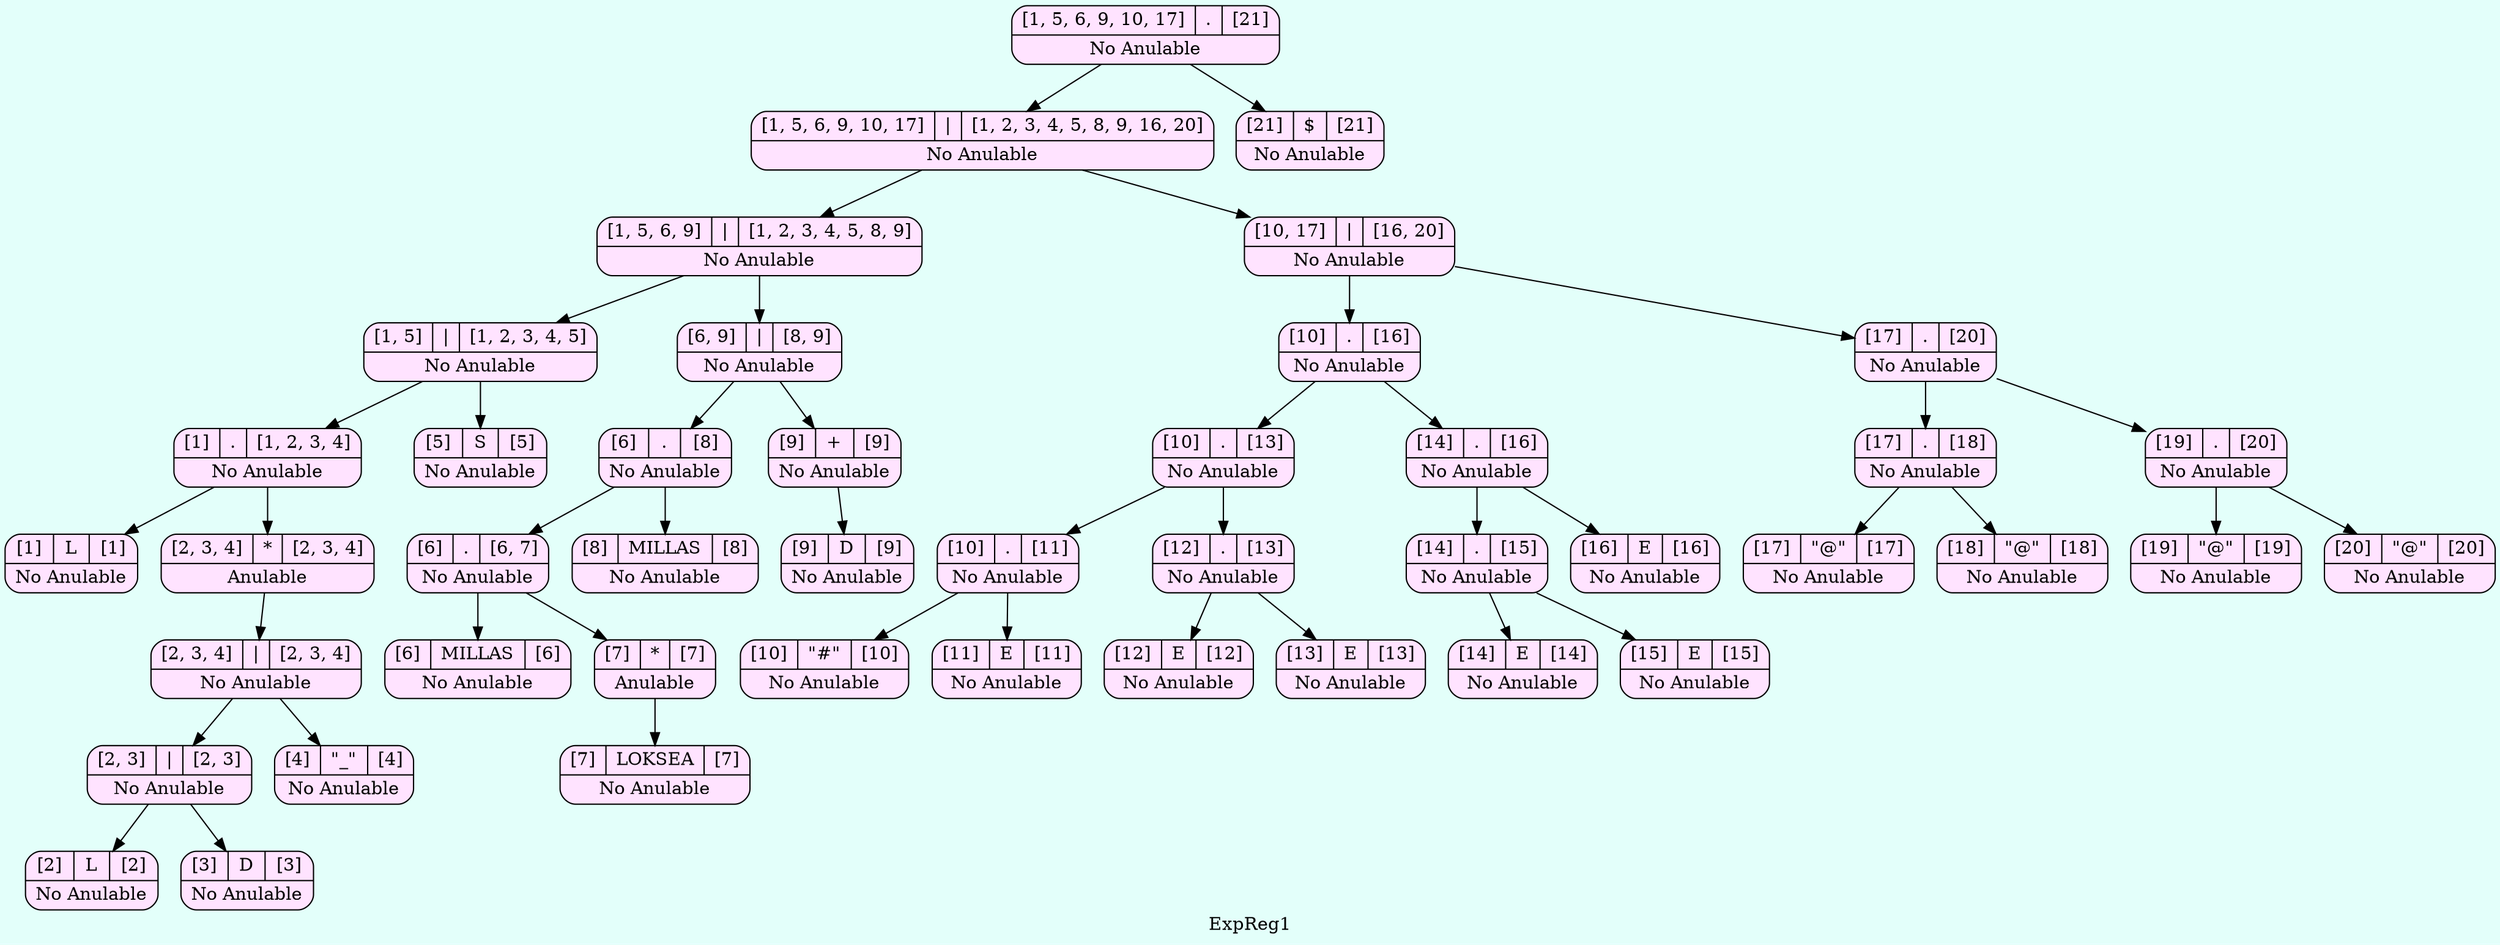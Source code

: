digraph structs {
  bgcolor = "#E3FFFA"
   node [shape=Mrecord fillcolor="#FFE3FF" style =filled];
label ="ExpReg1"
    struct1851228328    [label="{{[1, 5, 6, 9, 10, 17]|<here>.|[21]}|No Anulable}"];
    struct1851228328-> struct712178623
    struct712178623    [label="{{[1, 5, 6, 9, 10, 17]|<here>\||[1, 2, 3, 4, 5, 8, 9, 16, 20]}|No Anulable}"];
    struct712178623-> struct491369239
    struct491369239    [label="{{[1, 5, 6, 9]|<here>\||[1, 2, 3, 4, 5, 8, 9]}|No Anulable}"];
    struct491369239-> struct605734168
    struct605734168    [label="{{[1, 5]|<here>\||[1, 2, 3, 4, 5]}|No Anulable}"];
    struct605734168-> struct1981436915
    struct1981436915    [label="{{[1]|<here>.|[1, 2, 3, 4]}|No Anulable}"];
    struct1981436915-> struct1258877324
    struct1258877324    [label="{{[1]|<here>L|[1]}|No Anulable}"];
    struct1981436915-> struct453587697
    struct453587697    [label="{{[2, 3, 4]|<here>*|[2, 3, 4]}|Anulable}"];
    struct453587697-> struct1774782093
    struct1774782093    [label="{{[2, 3, 4]|<here>\||[2, 3, 4]}|No Anulable}"];
    struct1774782093-> struct1307071884
    struct1307071884    [label="{{[2, 3]|<here>\||[2, 3]}|No Anulable}"];
    struct1307071884-> struct1105217836
    struct1105217836    [label="{{[2]|<here>L|[2]}|No Anulable}"];
    struct1307071884-> struct321680731
    struct321680731    [label="{{[3]|<here>D|[3]}|No Anulable}"];
    struct1774782093-> struct846263517
    struct846263517    [label="{{[4]|<here>\"_\"|[4]}|No Anulable}"];
    struct605734168-> struct1027310378
    struct1027310378    [label="{{[5]|<here>S|[5]}|No Anulable}"];
    struct491369239-> struct2119238792
    struct2119238792    [label="{{[6, 9]|<here>\||[8, 9]}|No Anulable}"];
    struct2119238792-> struct237449396
    struct237449396    [label="{{[6]|<here>.|[8]}|No Anulable}"];
    struct237449396-> struct994376625
    struct994376625    [label="{{[6]|<here>.|[6, 7]}|No Anulable}"];
    struct994376625-> struct1518804256
    struct1518804256    [label="{{[6]|<here>MILLAS|[6]}|No Anulable}"];
    struct994376625-> struct746858428
    struct746858428    [label="{{[7]|<here>*|[7]}|Anulable}"];
    struct746858428-> struct454103048
    struct454103048    [label="{{[7]|<here>LOKSEA|[7]}|No Anulable}"];
    struct237449396-> struct118815144
    struct118815144    [label="{{[8]|<here>MILLAS|[8]}|No Anulable}"];
    struct2119238792-> struct1696111223
    struct1696111223    [label="{{[9]|<here>+|[9]}|No Anulable}"];
    struct1696111223-> struct1756166319
    struct1756166319    [label="{{[9]|<here>D|[9]}|No Anulable}"];
    struct712178623-> struct2075010274
    struct2075010274    [label="{{[10, 17]|<here>\||[16, 20]}|No Anulable}"];
    struct2075010274-> struct1532447622
    struct1532447622    [label="{{[10]|<here>.|[16]}|No Anulable}"];
    struct1532447622-> struct2059250105
    struct2059250105    [label="{{[10]|<here>.|[13]}|No Anulable}"];
    struct2059250105-> struct1968918465
    struct1968918465    [label="{{[10]|<here>.|[11]}|No Anulable}"];
    struct1968918465-> struct2144922812
    struct2144922812    [label="{{[10]|<here>\"#\"|[10]}|No Anulable}"];
    struct1968918465-> struct506627002
    struct506627002    [label="{{[11]|<here>E|[11]}|No Anulable}"];
    struct2059250105-> struct156570020
    struct156570020    [label="{{[12]|<here>.|[13]}|No Anulable}"];
    struct156570020-> struct643785224
    struct643785224    [label="{{[12]|<here>E|[12]}|No Anulable}"];
    struct156570020-> struct517654387
    struct517654387    [label="{{[13]|<here>E|[13]}|No Anulable}"];
    struct1532447622-> struct343910465
    struct343910465    [label="{{[14]|<here>.|[16]}|No Anulable}"];
    struct343910465-> struct897991515
    struct897991515    [label="{{[14]|<here>.|[15]}|No Anulable}"];
    struct897991515-> struct1754540225
    struct1754540225    [label="{{[14]|<here>E|[14]}|No Anulable}"];
    struct897991515-> struct540908543
    struct540908543    [label="{{[15]|<here>E|[15]}|No Anulable}"];
    struct343910465-> struct1240007193
    struct1240007193    [label="{{[16]|<here>E|[16]}|No Anulable}"];
    struct2075010274-> struct1316101348
    struct1316101348    [label="{{[17]|<here>.|[20]}|No Anulable}"];
    struct1316101348-> struct124385227
    struct124385227    [label="{{[17]|<here>.|[18]}|No Anulable}"];
    struct124385227-> struct1262974650
    struct1262974650    [label="{{[17]|<here>\"@\"|[17]}|No Anulable}"];
    struct124385227-> struct1245666305
    struct1245666305    [label="{{[18]|<here>\"@\"|[18]}|No Anulable}"];
    struct1316101348-> struct351599774
    struct351599774    [label="{{[19]|<here>.|[20]}|No Anulable}"];
    struct351599774-> struct1550550628
    struct1550550628    [label="{{[19]|<here>\"@\"|[19]}|No Anulable}"];
    struct351599774-> struct745134581
    struct745134581    [label="{{[20]|<here>\"@\"|[20]}|No Anulable}"];
    struct1851228328-> struct470173485
    struct470173485    [label="{{[21]|<here>$|[21]}|No Anulable}"];

}